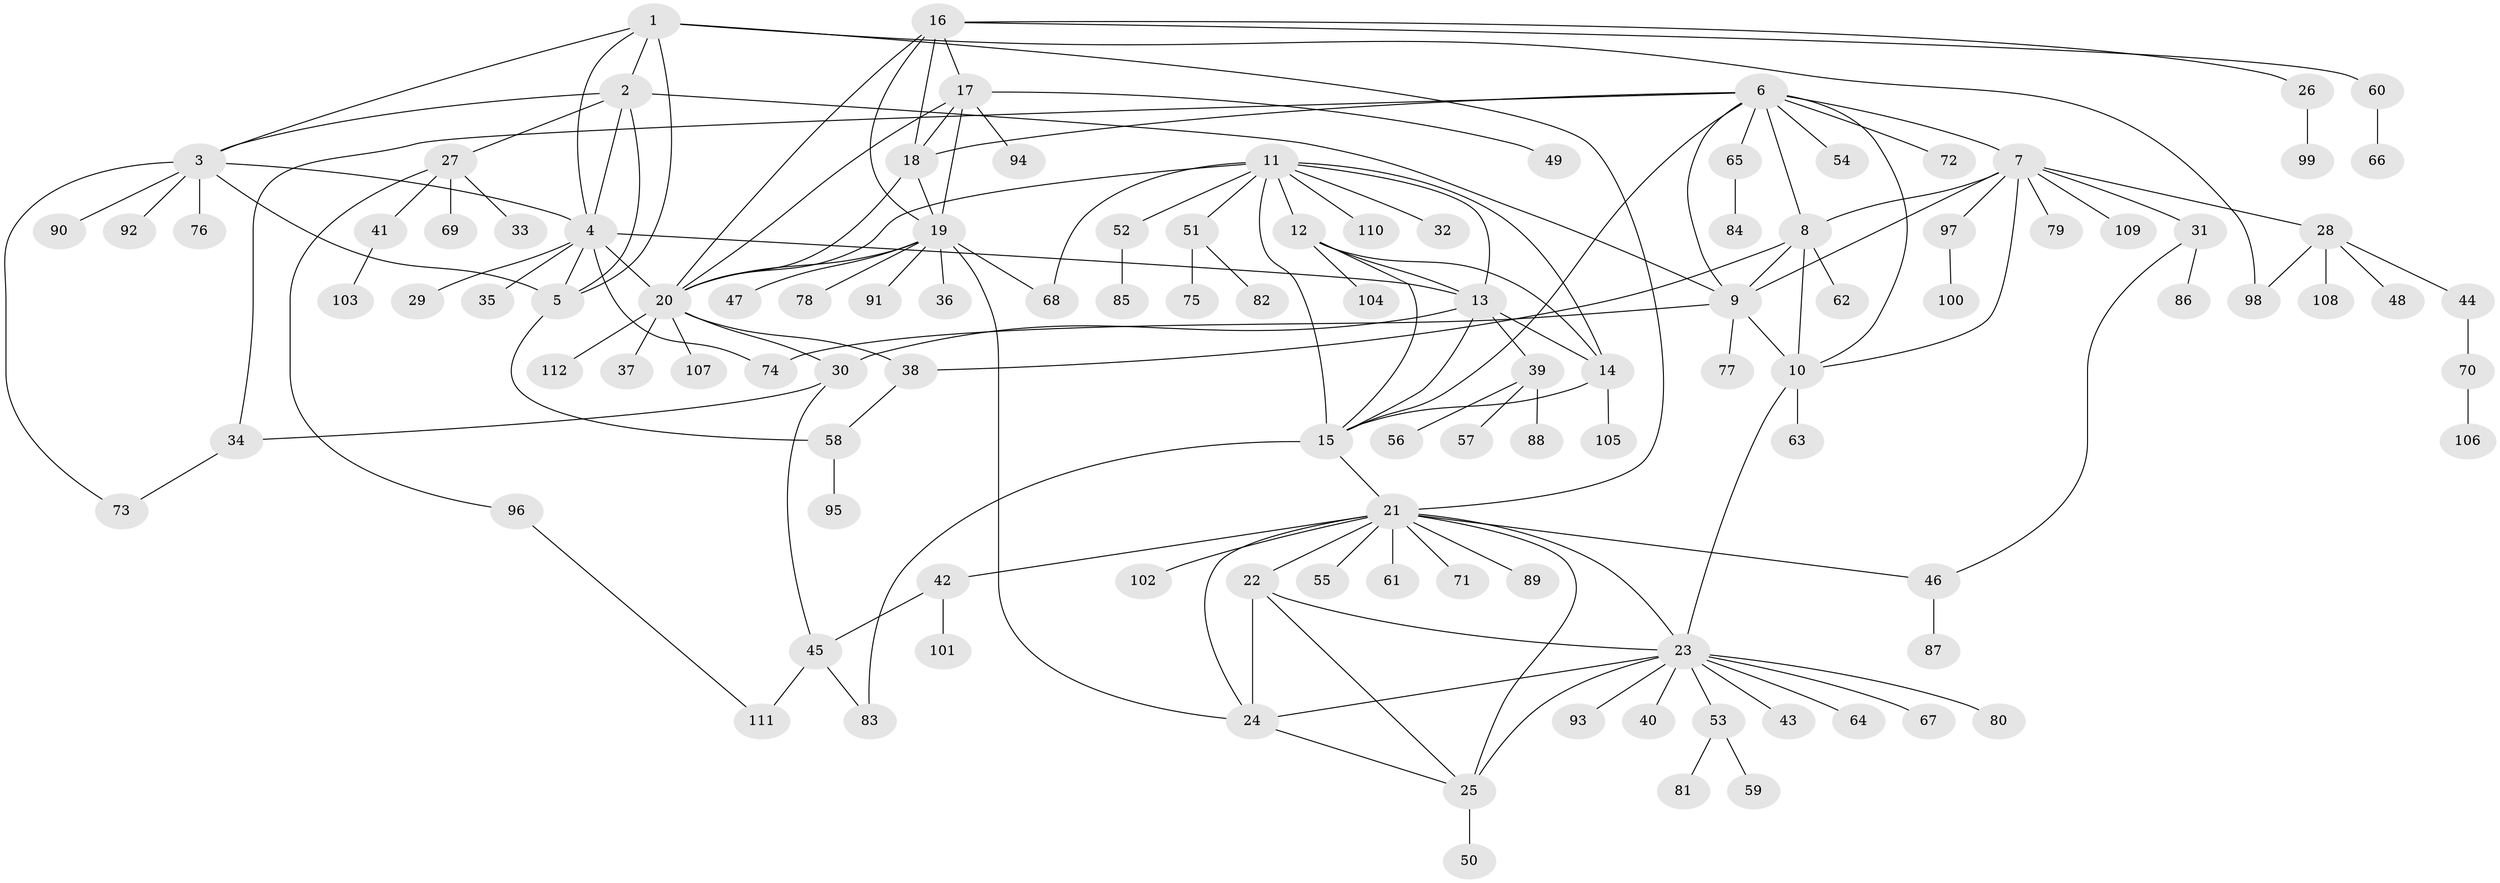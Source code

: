 // coarse degree distribution, {5: 0.05747126436781609, 9: 0.022988505747126436, 8: 0.022988505747126436, 7: 0.034482758620689655, 11: 0.022988505747126436, 6: 0.022988505747126436, 17: 0.011494252873563218, 4: 0.06896551724137931, 14: 0.011494252873563218, 1: 0.5287356321839081, 2: 0.16091954022988506, 3: 0.034482758620689655}
// Generated by graph-tools (version 1.1) at 2025/52/02/27/25 19:52:19]
// undirected, 112 vertices, 159 edges
graph export_dot {
graph [start="1"]
  node [color=gray90,style=filled];
  1;
  2;
  3;
  4;
  5;
  6;
  7;
  8;
  9;
  10;
  11;
  12;
  13;
  14;
  15;
  16;
  17;
  18;
  19;
  20;
  21;
  22;
  23;
  24;
  25;
  26;
  27;
  28;
  29;
  30;
  31;
  32;
  33;
  34;
  35;
  36;
  37;
  38;
  39;
  40;
  41;
  42;
  43;
  44;
  45;
  46;
  47;
  48;
  49;
  50;
  51;
  52;
  53;
  54;
  55;
  56;
  57;
  58;
  59;
  60;
  61;
  62;
  63;
  64;
  65;
  66;
  67;
  68;
  69;
  70;
  71;
  72;
  73;
  74;
  75;
  76;
  77;
  78;
  79;
  80;
  81;
  82;
  83;
  84;
  85;
  86;
  87;
  88;
  89;
  90;
  91;
  92;
  93;
  94;
  95;
  96;
  97;
  98;
  99;
  100;
  101;
  102;
  103;
  104;
  105;
  106;
  107;
  108;
  109;
  110;
  111;
  112;
  1 -- 2;
  1 -- 3;
  1 -- 4;
  1 -- 5;
  1 -- 21;
  1 -- 98;
  2 -- 3;
  2 -- 4;
  2 -- 5;
  2 -- 9;
  2 -- 27;
  3 -- 4;
  3 -- 5;
  3 -- 73;
  3 -- 76;
  3 -- 90;
  3 -- 92;
  4 -- 5;
  4 -- 13;
  4 -- 20;
  4 -- 29;
  4 -- 35;
  4 -- 74;
  5 -- 58;
  6 -- 7;
  6 -- 8;
  6 -- 9;
  6 -- 10;
  6 -- 15;
  6 -- 18;
  6 -- 34;
  6 -- 54;
  6 -- 65;
  6 -- 72;
  7 -- 8;
  7 -- 9;
  7 -- 10;
  7 -- 28;
  7 -- 31;
  7 -- 79;
  7 -- 97;
  7 -- 109;
  8 -- 9;
  8 -- 10;
  8 -- 38;
  8 -- 62;
  9 -- 10;
  9 -- 74;
  9 -- 77;
  10 -- 23;
  10 -- 63;
  11 -- 12;
  11 -- 13;
  11 -- 14;
  11 -- 15;
  11 -- 20;
  11 -- 32;
  11 -- 51;
  11 -- 52;
  11 -- 68;
  11 -- 110;
  12 -- 13;
  12 -- 14;
  12 -- 15;
  12 -- 104;
  13 -- 14;
  13 -- 15;
  13 -- 30;
  13 -- 39;
  14 -- 15;
  14 -- 105;
  15 -- 21;
  15 -- 83;
  16 -- 17;
  16 -- 18;
  16 -- 19;
  16 -- 20;
  16 -- 26;
  16 -- 60;
  17 -- 18;
  17 -- 19;
  17 -- 20;
  17 -- 49;
  17 -- 94;
  18 -- 19;
  18 -- 20;
  19 -- 20;
  19 -- 24;
  19 -- 36;
  19 -- 47;
  19 -- 68;
  19 -- 78;
  19 -- 91;
  20 -- 30;
  20 -- 37;
  20 -- 38;
  20 -- 107;
  20 -- 112;
  21 -- 22;
  21 -- 23;
  21 -- 24;
  21 -- 25;
  21 -- 42;
  21 -- 46;
  21 -- 55;
  21 -- 61;
  21 -- 71;
  21 -- 89;
  21 -- 102;
  22 -- 23;
  22 -- 24;
  22 -- 25;
  23 -- 24;
  23 -- 25;
  23 -- 40;
  23 -- 43;
  23 -- 53;
  23 -- 64;
  23 -- 67;
  23 -- 80;
  23 -- 93;
  24 -- 25;
  25 -- 50;
  26 -- 99;
  27 -- 33;
  27 -- 41;
  27 -- 69;
  27 -- 96;
  28 -- 44;
  28 -- 48;
  28 -- 98;
  28 -- 108;
  30 -- 34;
  30 -- 45;
  31 -- 46;
  31 -- 86;
  34 -- 73;
  38 -- 58;
  39 -- 56;
  39 -- 57;
  39 -- 88;
  41 -- 103;
  42 -- 45;
  42 -- 101;
  44 -- 70;
  45 -- 83;
  45 -- 111;
  46 -- 87;
  51 -- 75;
  51 -- 82;
  52 -- 85;
  53 -- 59;
  53 -- 81;
  58 -- 95;
  60 -- 66;
  65 -- 84;
  70 -- 106;
  96 -- 111;
  97 -- 100;
}
